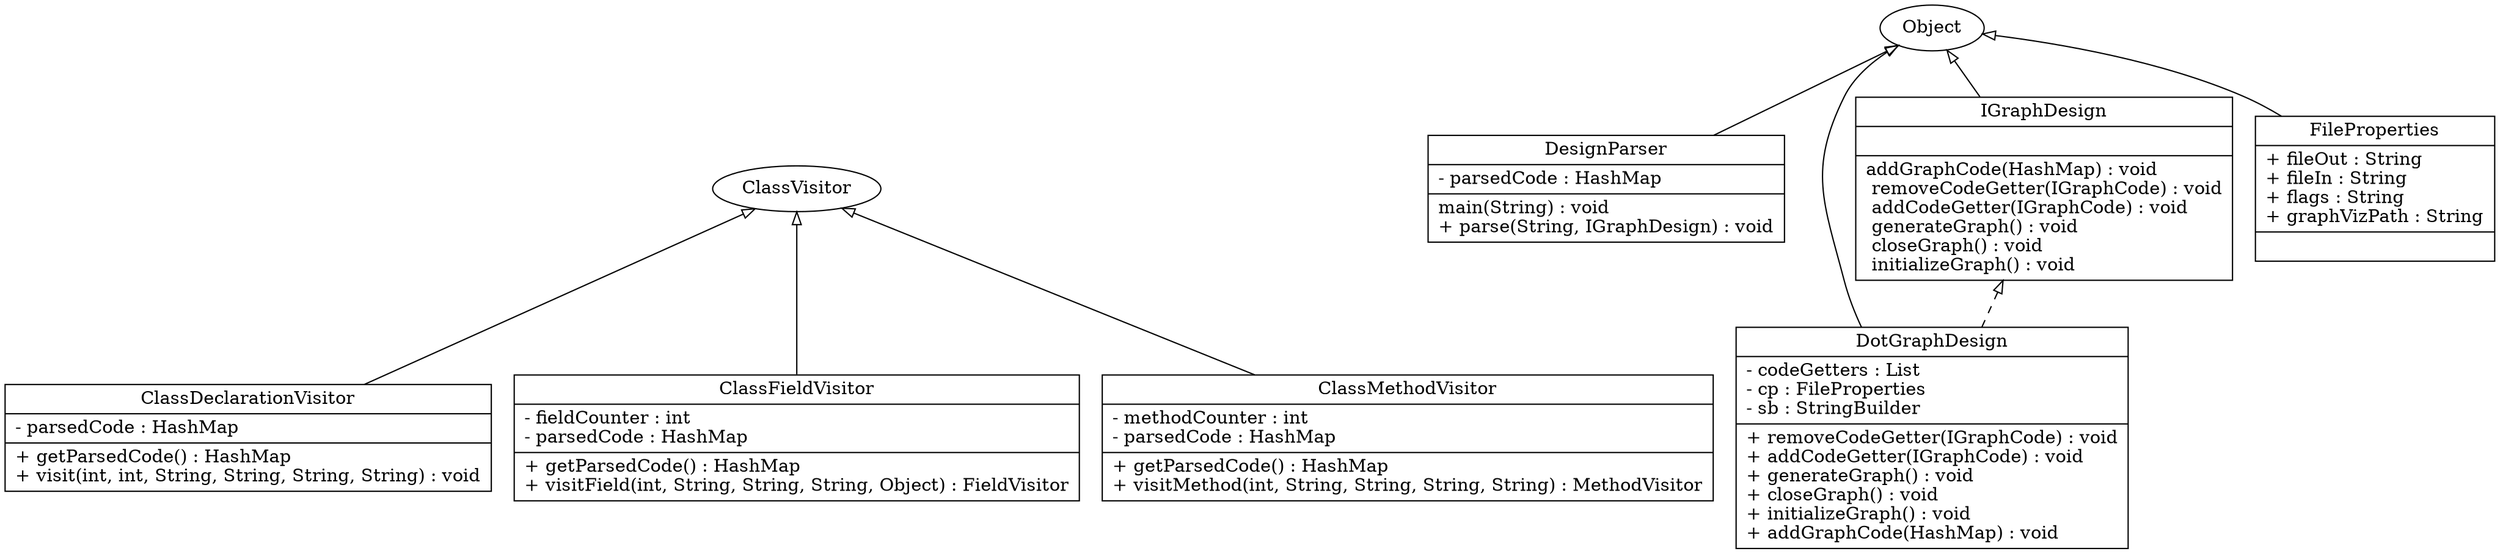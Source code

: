 digraph G{
rankdir=BT;
ClassDeclarationVisitor [
shape="record",
label = "{ClassDeclarationVisitor|- parsedCode : HashMap\l|+ getParsedCode() : HashMap\l+ visit(int, int, String, String, String, String) : void\l}"
];ClassDeclarationVisitor -> ClassVisitor [arrowhead="onormal", style="solid"];ClassFieldVisitor [
shape="record",
label = "{ClassFieldVisitor|- fieldCounter : int\l- parsedCode : HashMap\l|+ getParsedCode() : HashMap\l+ visitField(int, String, String, String, Object) : FieldVisitor\l}"
];ClassFieldVisitor -> ClassVisitor [arrowhead="onormal", style="solid"];ClassMethodVisitor [
shape="record",
label = "{ClassMethodVisitor|- methodCounter : int\l- parsedCode : HashMap\l|+ getParsedCode() : HashMap\l+ visitMethod(int, String, String, String, String) : MethodVisitor\l}"
];ClassMethodVisitor -> ClassVisitor [arrowhead="onormal", style="solid"];DesignParser [
shape="record",
label = "{DesignParser|- parsedCode : HashMap\l| main(String) : void\l+ parse(String, IGraphDesign) : void\l}"
];DesignParser -> Object [arrowhead="onormal", style="solid"];DotGraphDesign [
shape="record",
label = "{DotGraphDesign|- codeGetters : List\l- cp : FileProperties\l- sb : StringBuilder\l|+ removeCodeGetter(IGraphCode) : void\l+ addCodeGetter(IGraphCode) : void\l+ generateGraph() : void\l+ closeGraph() : void\l+ initializeGraph() : void\l+ addGraphCode(HashMap) : void\l}"
];DotGraphDesign -> Object [arrowhead="onormal", style="solid"];DotGraphDesign -> IGraphDesign [arrowhead="onormal", style="dashed"];FileProperties [
shape="record",
label = "{FileProperties|+ fileOut : String\l+ fileIn : String\l+ flags : String\l+ graphVizPath : String\l|}"
];FileProperties -> Object [arrowhead="onormal", style="solid"];IGraphDesign [
shape="record",
label = "{IGraphDesign|| addGraphCode(HashMap) : void\l removeCodeGetter(IGraphCode) : void\l addCodeGetter(IGraphCode) : void\l generateGraph() : void\l closeGraph() : void\l initializeGraph() : void\l}"
];IGraphDesign -> Object [arrowhead="onormal", style="solid"];}